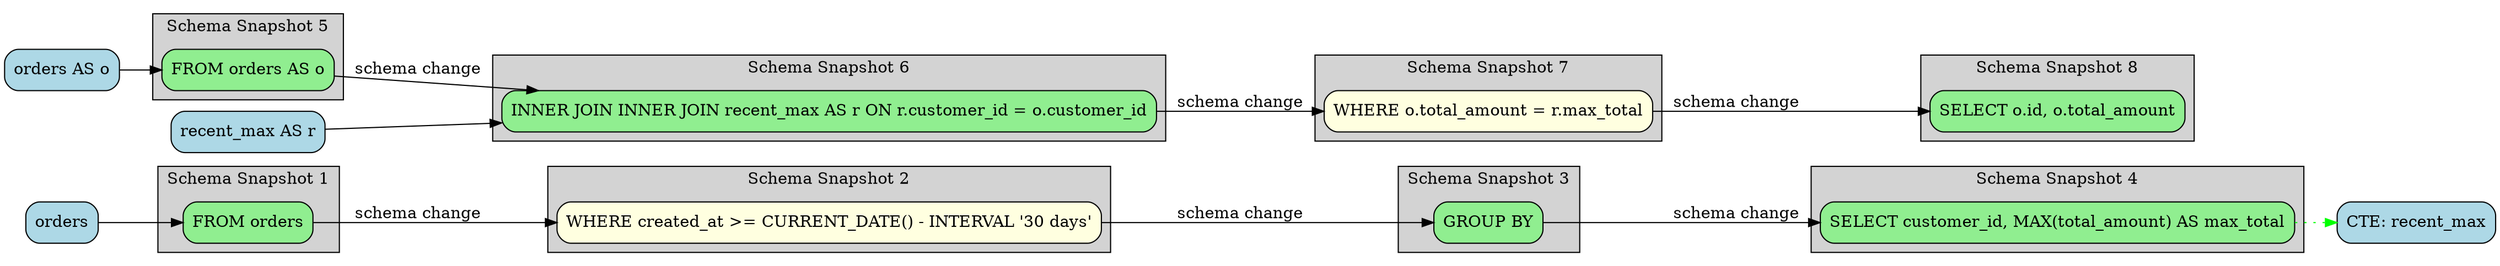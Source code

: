 digraph sqloflow {
  rankdir=LR;
  node [shape=box, style=rounded];

  // Schema view with snapshots
  node_0 [label="orders", fillcolor=lightblue, style="filled,rounded"];
  node_5 [label="CTE: recent_max", fillcolor=lightblue, style="filled,rounded"];
  node_6 [label="orders AS o", fillcolor=lightblue, style="filled,rounded"];
  node_8 [label="recent_max AS r", fillcolor=lightblue, style="filled,rounded"];
  subgraph cluster_0 {
    label="Schema Snapshot 1";
    style=filled;
    fillcolor=lightgray;
    // Relations: orders
    node_1 [label="FROM orders", fillcolor=lightgreen, style="filled,rounded"];
  }
  subgraph cluster_1 {
    label="Schema Snapshot 2";
    style=filled;
    fillcolor=lightgray;
    // Relations: orders
    node_2 [label="WHERE created_at >= CURRENT_DATE() - INTERVAL '30 days'", fillcolor=lightyellow, style="filled,rounded"];
  }
  subgraph cluster_2 {
    label="Schema Snapshot 3";
    style=filled;
    fillcolor=lightgray;
    // Relations: _grouped
    node_3 [label="GROUP BY", fillcolor=lightgreen, style="filled,rounded"];
  }
  subgraph cluster_3 {
    label="Schema Snapshot 4";
    style=filled;
    fillcolor=lightgray;
    // Relations: _result
    node_4 [label="SELECT customer_id, MAX(total_amount) AS max_total", fillcolor=lightgreen, style="filled,rounded"];
  }
  subgraph cluster_4 {
    label="Schema Snapshot 5";
    style=filled;
    fillcolor=lightgray;
    // Relations: _result, o
    node_7 [label="FROM orders AS o", fillcolor=lightgreen, style="filled,rounded"];
  }
  subgraph cluster_5 {
    label="Schema Snapshot 6";
    style=filled;
    fillcolor=lightgray;
    // Relations: _result, o, r
    node_9 [label="INNER JOIN INNER JOIN recent_max AS r ON r.customer_id = o.customer_id", fillcolor=lightgreen, style="filled,rounded"];
  }
  subgraph cluster_6 {
    label="Schema Snapshot 7";
    style=filled;
    fillcolor=lightgray;
    // Relations: _result, o, r
    node_10 [label="WHERE o.total_amount = r.max_total", fillcolor=lightyellow, style="filled,rounded"];
  }
  subgraph cluster_7 {
    label="Schema Snapshot 8";
    style=filled;
    fillcolor=lightgray;
    // Relations: _result
    node_11 [label="SELECT o.id, o.total_amount", fillcolor=lightgreen, style="filled,rounded"];
  }

  // Schema transformation edges
  node_0 -> node_1 [color=black];
  node_1 -> node_2 [color=black, label="schema change"];
  node_2 -> node_3 [color=black, label="schema change"];
  node_3 -> node_4 [color=black, label="schema change"];
  node_4 -> node_5 [color=green, style=dotted];
  node_6 -> node_7 [color=black];
  node_7 -> node_9 [color=black, label="schema change"];
  node_8 -> node_9 [color=black];
  node_9 -> node_10 [color=black, label="schema change"];
  node_10 -> node_11 [color=black, label="schema change"];
}